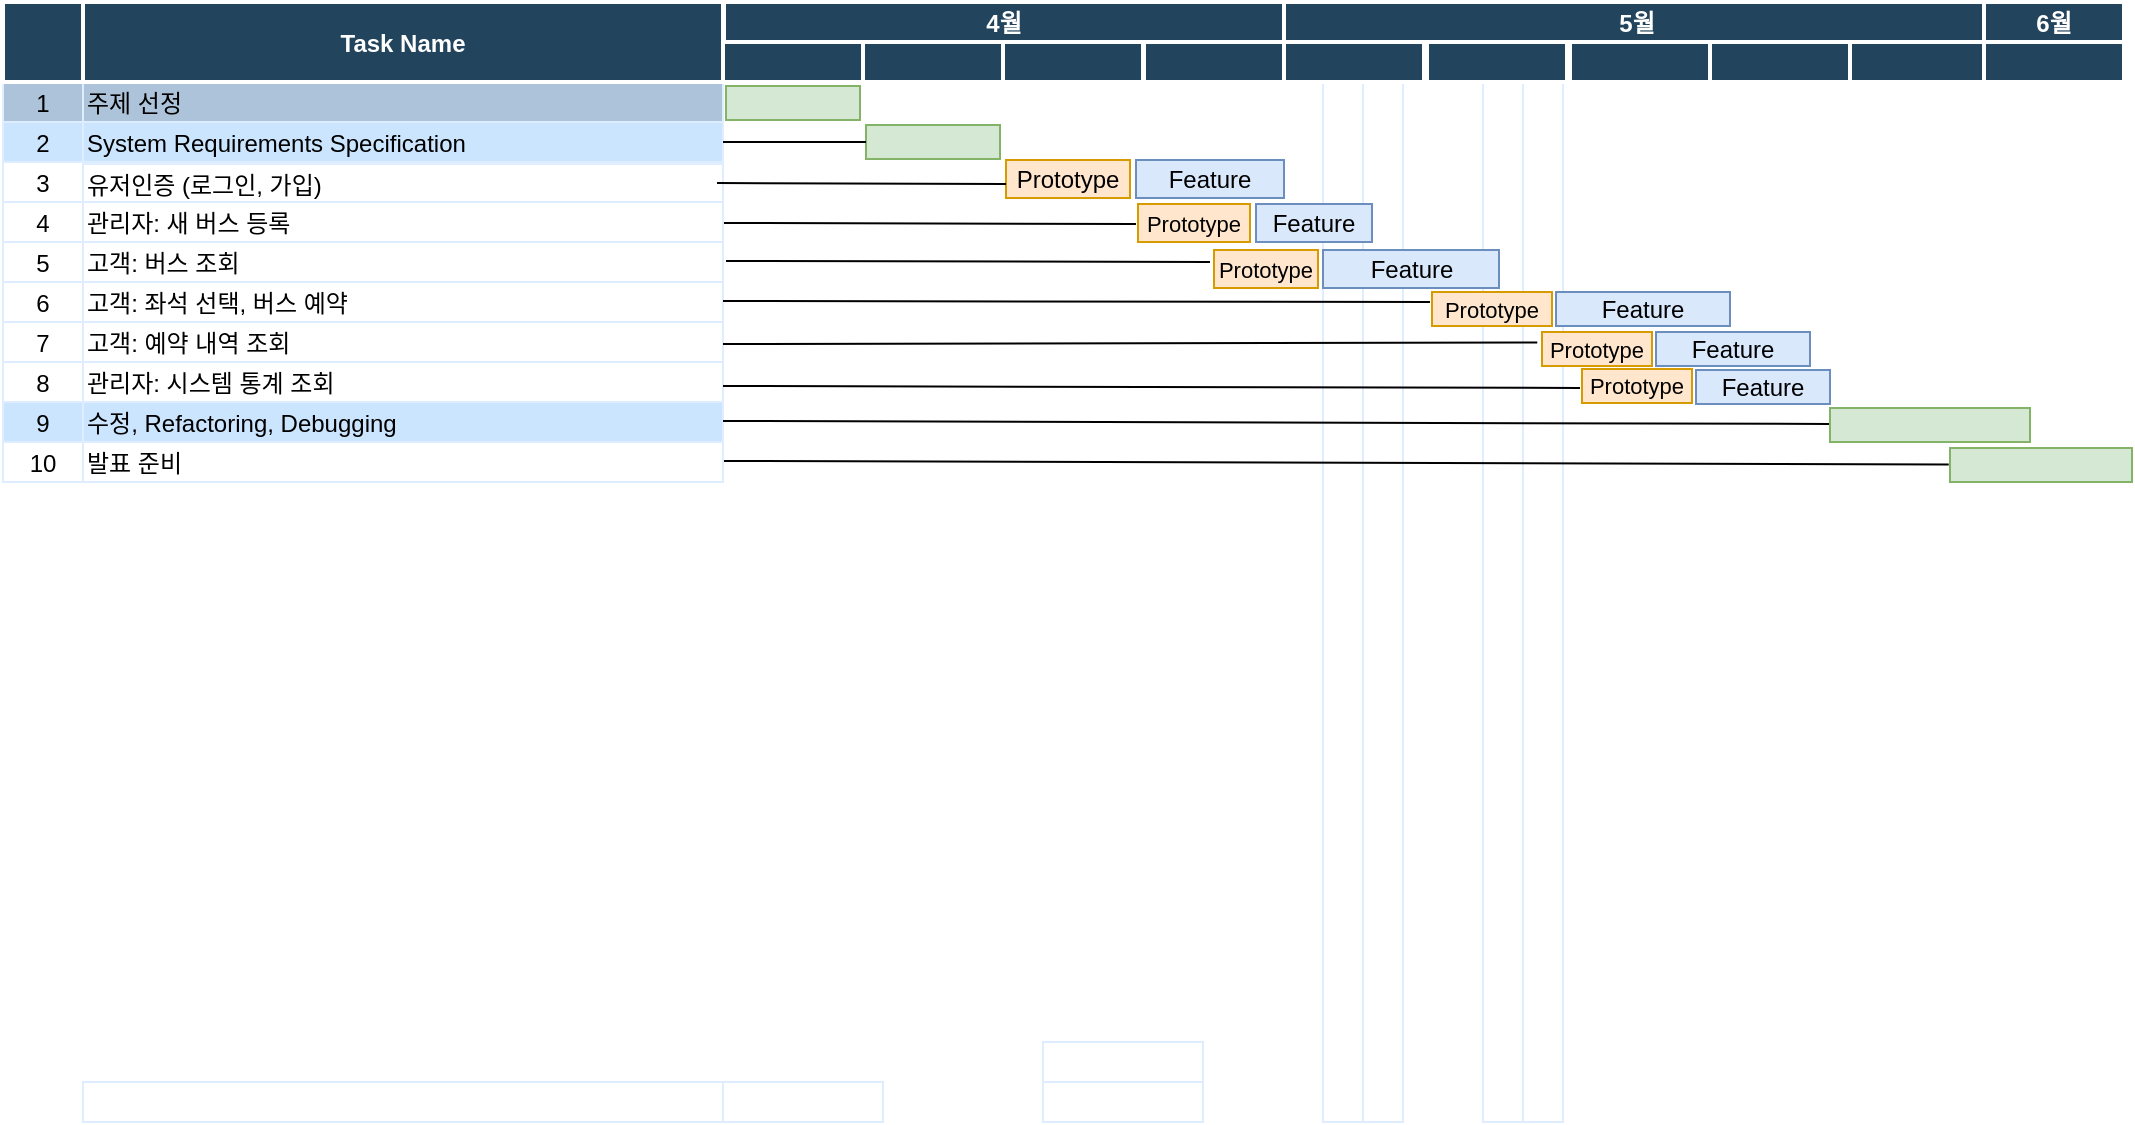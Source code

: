 <mxfile version="10.6.1" type="device"><diagram name="Page-1" id="8378b5f6-a2b2-b727-a746-972ab9d02e00"><mxGraphModel dx="1394" dy="805" grid="1" gridSize="10" guides="1" tooltips="1" connect="0" arrows="1" fold="1" page="1" pageScale="1.5" pageWidth="1169" pageHeight="827" background="#ffffff" math="0" shadow="0"><root><mxCell id="0"/><mxCell id="1" parent="0"/><mxCell id="63" value="1" style="strokeColor=#DEEDFF;fillColor=#ADC3D9" parent="1" vertex="1"><mxGeometry x="86.5" y="380" width="40" height="20" as="geometry"/></mxCell><mxCell id="64" value="주제 선정" style="align=left;strokeColor=#DEEDFF;fillColor=#ADC3D9" parent="1" vertex="1"><mxGeometry x="126.5" y="380" width="320" height="20" as="geometry"/></mxCell><mxCell id="69" value="2" style="strokeColor=#DEEDFF;fillColor=#CCE5FF" parent="1" vertex="1"><mxGeometry x="86.5" y="400.0" width="40" height="20" as="geometry"/></mxCell><mxCell id="70" value="System Requirements Specification" style="align=left;strokeColor=#DEEDFF;fillColor=#CCE5FF" parent="1" vertex="1"><mxGeometry x="126.5" y="400.0" width="320.0" height="20" as="geometry"/></mxCell><mxCell id="74" value="3" style="strokeColor=#DEEDFF" parent="1" vertex="1"><mxGeometry x="86.5" y="420.0" width="40" height="20" as="geometry"/></mxCell><mxCell id="75" value="유저인증 (로그인, 가입)" style="align=left;strokeColor=#DEEDFF" parent="1" vertex="1"><mxGeometry x="126.5" y="421.0" width="320.0" height="20.0" as="geometry"/></mxCell><mxCell id="79" value="4" style="strokeColor=#DEEDFF" parent="1" vertex="1"><mxGeometry x="86.5" y="440.0" width="40" height="20" as="geometry"/></mxCell><mxCell id="80" value="관리자: 새 버스 등록" style="align=left;strokeColor=#DEEDFF" parent="1" vertex="1"><mxGeometry x="126.5" y="440.0" width="320" height="20" as="geometry"/></mxCell><mxCell id="84" value="5" style="strokeColor=#DEEDFF" parent="1" vertex="1"><mxGeometry x="86.5" y="460.0" width="40" height="20" as="geometry"/></mxCell><mxCell id="85" value="고객: 버스 조회" style="align=left;strokeColor=#DEEDFF" parent="1" vertex="1"><mxGeometry x="126.5" y="460.0" width="320.0" height="20" as="geometry"/></mxCell><mxCell id="89" value="6" style="strokeColor=#DEEDFF" parent="1" vertex="1"><mxGeometry x="86.5" y="480.0" width="40" height="20" as="geometry"/></mxCell><mxCell id="90" value="고객: 좌석 선택, 버스 예약" style="align=left;strokeColor=#DEEDFF" parent="1" vertex="1"><mxGeometry x="126.5" y="480.0" width="320.0" height="20" as="geometry"/></mxCell><mxCell id="94" value="7" style="strokeColor=#DEEDFF" parent="1" vertex="1"><mxGeometry x="86.5" y="500.0" width="40" height="20" as="geometry"/></mxCell><mxCell id="95" value="고객: 예약 내역 조회" style="align=left;strokeColor=#DEEDFF" parent="1" vertex="1"><mxGeometry x="126.5" y="500.0" width="320.0" height="20" as="geometry"/></mxCell><mxCell id="99" value="8" style="strokeColor=#DEEDFF" parent="1" vertex="1"><mxGeometry x="86.5" y="520.0" width="40" height="20" as="geometry"/></mxCell><mxCell id="100" value="관리자: 시스템 통계 조회" style="align=left;strokeColor=#DEEDFF" parent="1" vertex="1"><mxGeometry x="126.5" y="520.0" width="320.0" height="20" as="geometry"/></mxCell><mxCell id="104" value="9" style="strokeColor=#DEEDFF;fillColor=#CCE5FF" parent="1" vertex="1"><mxGeometry x="86.5" y="540.0" width="40" height="20" as="geometry"/></mxCell><mxCell id="105" value="수정, Refactoring, Debugging " style="align=left;strokeColor=#DEEDFF;fillColor=#CCE5FF" parent="1" vertex="1"><mxGeometry x="126.5" y="540.0" width="320.0" height="20.0" as="geometry"/></mxCell><mxCell id="109" value="10" style="strokeColor=#DEEDFF" parent="1" vertex="1"><mxGeometry x="86.5" y="560.0" width="40" height="20" as="geometry"/></mxCell><mxCell id="110" value="발표 준비" style="align=left;strokeColor=#DEEDFF" parent="1" vertex="1"><mxGeometry x="126.5" y="560.0" width="320.0" height="20" as="geometry"/></mxCell><mxCell id="188" value="" style="strokeColor=#DEEDFF" parent="1" vertex="1"><mxGeometry x="606.5" y="860.0" width="80.0" height="20" as="geometry"/></mxCell><mxCell id="190" value="" style="align=left;strokeColor=#DEEDFF" parent="1" vertex="1"><mxGeometry x="126.5" y="880.0" width="320.0" height="20" as="geometry"/></mxCell><mxCell id="191" value="" style="strokeColor=#DEEDFF" parent="1" vertex="1"><mxGeometry x="446.5" y="880.0" width="80.0" height="20" as="geometry"/></mxCell><mxCell id="193" value="" style="strokeColor=#DEEDFF" parent="1" vertex="1"><mxGeometry x="606.5" y="880.0" width="80.0" height="20" as="geometry"/></mxCell><mxCell id="196" value="" style="strokeColor=#DEEDFF" parent="1" vertex="1"><mxGeometry x="746.5" y="380.0" width="20" height="520" as="geometry"/></mxCell><mxCell id="197" value="" style="strokeColor=#DEEDFF" parent="1" vertex="1"><mxGeometry x="766.5" y="380.0" width="20" height="520" as="geometry"/></mxCell><mxCell id="200" value="" style="strokeColor=#DEEDFF" parent="1" vertex="1"><mxGeometry x="826.5" y="380.0" width="20" height="520" as="geometry"/></mxCell><mxCell id="201" value="" style="strokeColor=#DEEDFF" parent="1" vertex="1"><mxGeometry x="846.5" y="380.0" width="20" height="520" as="geometry"/></mxCell><mxCell id="2" value="Task Name" style="fillColor=#23445D;strokeColor=#FFFFFF;strokeWidth=2;fontColor=#FFFFFF;fontStyle=1" parent="1" vertex="1"><mxGeometry x="126.5" y="340" width="320" height="40" as="geometry"/></mxCell><mxCell id="3" value="" style="fillColor=#23445D;strokeColor=#FFFFFF;strokeWidth=2;fontColor=#FFFFFF;fontStyle=1" parent="1" vertex="1"><mxGeometry x="86.5" y="340" width="40" height="40" as="geometry"/></mxCell><mxCell id="4" value="4월" style="fillColor=#23445D;strokeColor=#FFFFFF;strokeWidth=2;fontColor=#FFFFFF;fontStyle=1" parent="1" vertex="1"><mxGeometry x="447" y="340" width="280" height="20" as="geometry"/></mxCell><mxCell id="8" value="" style="fillColor=#23445D;strokeColor=#FFFFFF;strokeWidth=2;fontColor=#FFFFFF;fontStyle=1" parent="1" vertex="1"><mxGeometry x="586.5" y="360.0" width="70" height="20" as="geometry"/></mxCell><mxCell id="9" value="" style="fillColor=#23445D;strokeColor=#FFFFFF;strokeWidth=2;fontColor=#FFFFFF;fontStyle=1" parent="1" vertex="1"><mxGeometry x="657.0" y="360.0" width="70" height="20" as="geometry"/></mxCell><mxCell id="WYP8csfVhluUK1hHTi0I-280" value="" style="fillColor=#23445D;strokeColor=#FFFFFF;strokeWidth=2;fontColor=#FFFFFF;fontStyle=1" vertex="1" parent="1"><mxGeometry x="727.0" y="360.0" width="70" height="20" as="geometry"/></mxCell><mxCell id="15" value="5월" style="fillColor=#23445D;strokeColor=#FFFFFF;strokeWidth=2;fontColor=#FFFFFF;fontStyle=1" parent="1" vertex="1"><mxGeometry x="727" y="340" width="353" height="20" as="geometry"/></mxCell><mxCell id="16" value="" style="fillColor=#23445D;strokeColor=#FFFFFF;strokeWidth=2;fontColor=#FFFFFF;fontStyle=1" parent="1" vertex="1"><mxGeometry x="1010.0" y="360.0" width="70" height="20" as="geometry"/></mxCell><mxCell id="17" value="" style="fillColor=#23445D;strokeColor=#FFFFFF;strokeWidth=2;fontColor=#FFFFFF;fontStyle=1" parent="1" vertex="1"><mxGeometry x="1077.0" y="360.0" width="70" height="20" as="geometry"/></mxCell><mxCell id="18" value="" style="fillColor=#23445D;strokeColor=#FFFFFF;strokeWidth=2;fontColor=#FFFFFF;fontStyle=1" parent="1" vertex="1"><mxGeometry x="940.0" y="360.0" width="70" height="20" as="geometry"/></mxCell><mxCell id="20" value="" style="fillColor=#23445D;strokeColor=#FFFFFF;strokeWidth=2;fontColor=#FFFFFF;fontStyle=1" parent="1" vertex="1"><mxGeometry x="798.5" y="360.0" width="70" height="20" as="geometry"/></mxCell><mxCell id="21" value="" style="fillColor=#23445D;strokeColor=#FFFFFF;strokeWidth=2;fontColor=#FFFFFF;fontStyle=1" parent="1" vertex="1"><mxGeometry x="870" y="360" width="70" height="20" as="geometry"/></mxCell><mxCell id="23" value="6월" style="fillColor=#23445D;strokeColor=#FFFFFF;strokeWidth=2;fontColor=#FFFFFF;fontStyle=1" parent="1" vertex="1"><mxGeometry x="1077" y="340" width="70" height="20" as="geometry"/></mxCell><mxCell id="WYP8csfVhluUK1hHTi0I-289" value="Prototype" style="rounded=0;whiteSpace=wrap;html=1;fillColor=#ffe6cc;strokeColor=#d79b00;" vertex="1" parent="1"><mxGeometry x="588" y="419" width="62" height="19" as="geometry"/></mxCell><mxCell id="WYP8csfVhluUK1hHTi0I-302" value="Feature" style="rounded=0;whiteSpace=wrap;html=1;fillColor=#dae8fc;strokeColor=#6c8ebf;" vertex="1" parent="1"><mxGeometry x="653" y="419" width="74" height="19" as="geometry"/></mxCell><mxCell id="WYP8csfVhluUK1hHTi0I-294" value="" style="fillColor=#23445D;strokeColor=#FFFFFF;strokeWidth=2;fontColor=#FFFFFF;fontStyle=1" vertex="1" parent="1"><mxGeometry x="516.5" y="360.0" width="70" height="20" as="geometry"/></mxCell><mxCell id="WYP8csfVhluUK1hHTi0I-295" value="" style="fillColor=#23445D;strokeColor=#FFFFFF;strokeWidth=2;fontColor=#FFFFFF;fontStyle=1" vertex="1" parent="1"><mxGeometry x="446.5" y="360.0" width="70" height="20" as="geometry"/></mxCell><mxCell id="WYP8csfVhluUK1hHTi0I-296" value="" style="rounded=0;whiteSpace=wrap;html=1;fillColor=#d5e8d4;strokeColor=#82b366;" vertex="1" parent="1"><mxGeometry x="448" y="382" width="67" height="17" as="geometry"/></mxCell><mxCell id="WYP8csfVhluUK1hHTi0I-299" value="" style="rounded=0;whiteSpace=wrap;html=1;fillColor=#d5e8d4;strokeColor=#82b366;" vertex="1" parent="1"><mxGeometry x="518" y="401.5" width="67" height="17" as="geometry"/></mxCell><mxCell id="WYP8csfVhluUK1hHTi0I-306" value="Prototype" style="rounded=0;whiteSpace=wrap;html=1;fillColor=#ffe6cc;strokeColor=#d79b00;fontSize=11;" vertex="1" parent="1"><mxGeometry x="654" y="441" width="56" height="19" as="geometry"/></mxCell><mxCell id="WYP8csfVhluUK1hHTi0I-307" value="Feature" style="rounded=0;whiteSpace=wrap;html=1;fillColor=#dae8fc;strokeColor=#6c8ebf;" vertex="1" parent="1"><mxGeometry x="713" y="441" width="58" height="19" as="geometry"/></mxCell><mxCell id="WYP8csfVhluUK1hHTi0I-308" value="&lt;font style=&quot;font-size: 11px&quot;&gt;Prototype&lt;/font&gt;" style="rounded=0;whiteSpace=wrap;html=1;fillColor=#ffe6cc;strokeColor=#d79b00;" vertex="1" parent="1"><mxGeometry x="692" y="464" width="52" height="19" as="geometry"/></mxCell><mxCell id="WYP8csfVhluUK1hHTi0I-311" value="Feature" style="rounded=0;whiteSpace=wrap;html=1;fillColor=#dae8fc;strokeColor=#6c8ebf;" vertex="1" parent="1"><mxGeometry x="746.5" y="464" width="88" height="19" as="geometry"/></mxCell><mxCell id="WYP8csfVhluUK1hHTi0I-312" value="Prototype" style="rounded=0;whiteSpace=wrap;html=1;fillColor=#ffe6cc;strokeColor=#d79b00;fontSize=11;" vertex="1" parent="1"><mxGeometry x="801" y="485" width="60" height="17" as="geometry"/></mxCell><mxCell id="WYP8csfVhluUK1hHTi0I-313" value="Feature" style="rounded=0;whiteSpace=wrap;html=1;fillColor=#dae8fc;strokeColor=#6c8ebf;" vertex="1" parent="1"><mxGeometry x="863" y="485" width="87" height="17" as="geometry"/></mxCell><mxCell id="WYP8csfVhluUK1hHTi0I-321" value="" style="endArrow=none;html=1;fontSize=11;" edge="1" parent="1"><mxGeometry width="50" height="50" relative="1" as="geometry"><mxPoint x="446.5" y="410" as="sourcePoint"/><mxPoint x="518" y="410" as="targetPoint"/></mxGeometry></mxCell><mxCell id="WYP8csfVhluUK1hHTi0I-322" value="" style="endArrow=none;html=1;fontSize=11;" edge="1" parent="1"><mxGeometry width="50" height="50" relative="1" as="geometry"><mxPoint x="443.5" y="430.5" as="sourcePoint"/><mxPoint x="588" y="431" as="targetPoint"/></mxGeometry></mxCell><mxCell id="WYP8csfVhluUK1hHTi0I-323" value="" style="endArrow=none;html=1;fontSize=11;" edge="1" parent="1"><mxGeometry width="50" height="50" relative="1" as="geometry"><mxPoint x="447" y="450.5" as="sourcePoint"/><mxPoint x="653" y="451" as="targetPoint"/></mxGeometry></mxCell><mxCell id="WYP8csfVhluUK1hHTi0I-325" value="" style="endArrow=none;html=1;fontSize=11;" edge="1" parent="1"><mxGeometry width="50" height="50" relative="1" as="geometry"><mxPoint x="448" y="469.5" as="sourcePoint"/><mxPoint x="690" y="470" as="targetPoint"/></mxGeometry></mxCell><mxCell id="WYP8csfVhluUK1hHTi0I-326" value="" style="endArrow=none;html=1;fontSize=11;" edge="1" parent="1"><mxGeometry width="50" height="50" relative="1" as="geometry"><mxPoint x="446.5" y="489.5" as="sourcePoint"/><mxPoint x="800" y="490" as="targetPoint"/></mxGeometry></mxCell><mxCell id="WYP8csfVhluUK1hHTi0I-327" value="" style="endArrow=none;html=1;fontSize=11;entryX=-0.043;entryY=0.307;entryDx=0;entryDy=0;entryPerimeter=0;exitX=1;exitY=0.55;exitDx=0;exitDy=0;exitPerimeter=0;" edge="1" parent="1" source="95" target="WYP8csfVhluUK1hHTi0I-330"><mxGeometry width="50" height="50" relative="1" as="geometry"><mxPoint x="450" y="511" as="sourcePoint"/><mxPoint x="800.0" y="510" as="targetPoint"/></mxGeometry></mxCell><mxCell id="WYP8csfVhluUK1hHTi0I-330" value="Prototype" style="rounded=0;whiteSpace=wrap;html=1;fillColor=#ffe6cc;strokeColor=#d79b00;fontSize=11;" vertex="1" parent="1"><mxGeometry x="856" y="505" width="55" height="17" as="geometry"/></mxCell><mxCell id="WYP8csfVhluUK1hHTi0I-331" value="Feature" style="rounded=0;whiteSpace=wrap;html=1;fillColor=#dae8fc;strokeColor=#6c8ebf;" vertex="1" parent="1"><mxGeometry x="913" y="505" width="77" height="17" as="geometry"/></mxCell><mxCell id="WYP8csfVhluUK1hHTi0I-334" value="Prototype" style="rounded=0;whiteSpace=wrap;html=1;fillColor=#ffe6cc;strokeColor=#d79b00;fontSize=11;" vertex="1" parent="1"><mxGeometry x="876" y="523.5" width="55" height="17" as="geometry"/></mxCell><mxCell id="WYP8csfVhluUK1hHTi0I-335" value="Feature" style="rounded=0;whiteSpace=wrap;html=1;fillColor=#dae8fc;strokeColor=#6c8ebf;" vertex="1" parent="1"><mxGeometry x="933" y="524" width="67" height="17" as="geometry"/></mxCell><mxCell id="WYP8csfVhluUK1hHTi0I-336" value="" style="endArrow=none;html=1;fontSize=11;" edge="1" parent="1"><mxGeometry width="50" height="50" relative="1" as="geometry"><mxPoint x="446.5" y="532" as="sourcePoint"/><mxPoint x="875" y="533" as="targetPoint"/></mxGeometry></mxCell><mxCell id="WYP8csfVhluUK1hHTi0I-339" value="" style="endArrow=none;html=1;fontSize=11;" edge="1" parent="1"><mxGeometry width="50" height="50" relative="1" as="geometry"><mxPoint x="446.5" y="549.5" as="sourcePoint"/><mxPoint x="1000" y="551" as="targetPoint"/></mxGeometry></mxCell><mxCell id="WYP8csfVhluUK1hHTi0I-340" value="" style="rounded=0;whiteSpace=wrap;html=1;fillColor=#d5e8d4;strokeColor=#82b366;" vertex="1" parent="1"><mxGeometry x="1000" y="543" width="100" height="17" as="geometry"/></mxCell><mxCell id="WYP8csfVhluUK1hHTi0I-341" value="" style="endArrow=none;html=1;fontSize=11;entryX=-0.007;entryY=0.487;entryDx=0;entryDy=0;entryPerimeter=0;" edge="1" parent="1" target="WYP8csfVhluUK1hHTi0I-342"><mxGeometry width="50" height="50" relative="1" as="geometry"><mxPoint x="447" y="569.5" as="sourcePoint"/><mxPoint x="1040" y="571" as="targetPoint"/></mxGeometry></mxCell><mxCell id="WYP8csfVhluUK1hHTi0I-342" value="" style="rounded=0;whiteSpace=wrap;html=1;fillColor=#d5e8d4;strokeColor=#82b366;" vertex="1" parent="1"><mxGeometry x="1060" y="563" width="91" height="17" as="geometry"/></mxCell></root></mxGraphModel></diagram></mxfile>
